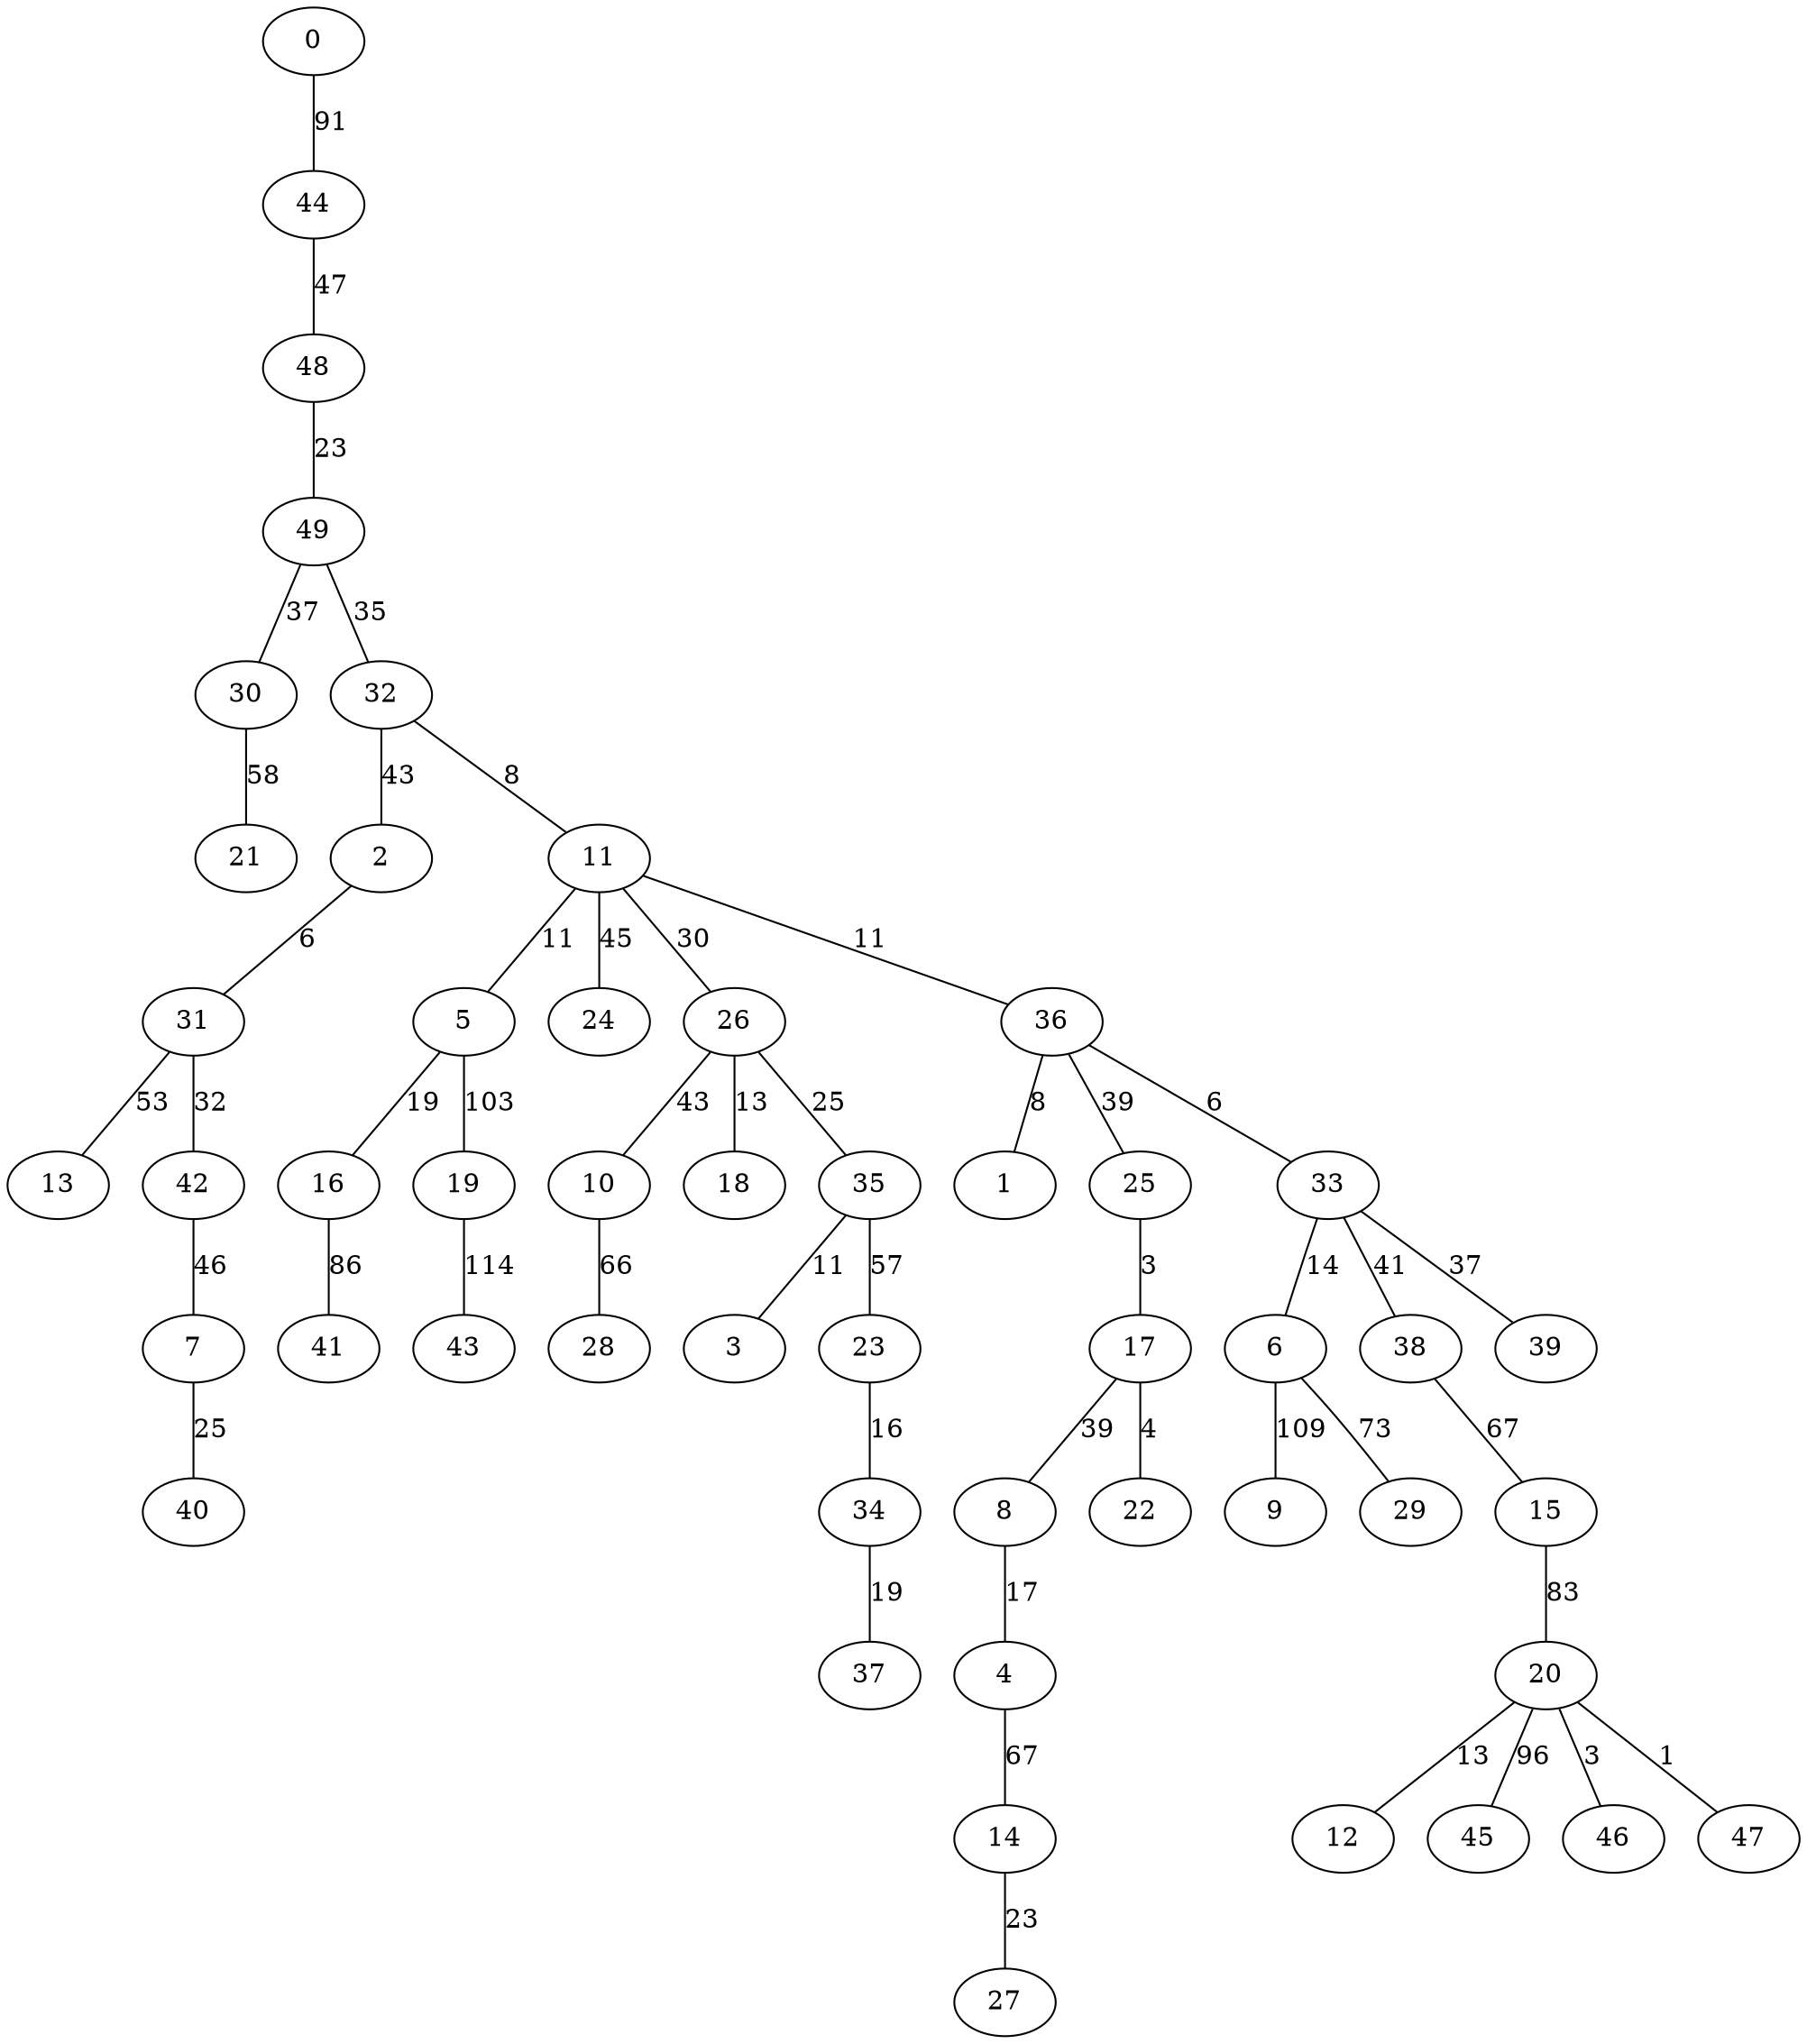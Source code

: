 strict graph G {
0;
1;
2;
3;
4;
5;
6;
7;
8;
9;
10;
11;
12;
13;
14;
15;
16;
17;
18;
19;
20;
21;
22;
23;
24;
25;
26;
27;
28;
29;
30;
31;
32;
33;
34;
35;
36;
37;
38;
39;
40;
41;
42;
43;
44;
45;
46;
47;
48;
49;
33 -- 38 [label=41];
7 -- 40 [label=25];
11 -- 24 [label=45];
44 -- 48 [label=47];
36 -- 1 [label=8];
17 -- 8 [label=39];
38 -- 15 [label=67];
6 -- 29 [label=73];
26 -- 35 [label=25];
32 -- 2 [label=43];
25 -- 17 [label=3];
15 -- 20 [label=83];
33 -- 39 [label=37];
8 -- 4 [label=17];
36 -- 25 [label=39];
31 -- 42 [label=32];
5 -- 19 [label=103];
19 -- 43 [label=114];
11 -- 5 [label=11];
31 -- 13 [label=53];
16 -- 41 [label=86];
34 -- 37 [label=19];
20 -- 47 [label=1];
10 -- 28 [label=66];
11 -- 26 [label=30];
35 -- 3 [label=11];
33 -- 6 [label=14];
32 -- 11 [label=8];
20 -- 46 [label=3];
17 -- 22 [label=4];
48 -- 49 [label=23];
20 -- 45 [label=96];
5 -- 16 [label=19];
0 -- 44 [label=91];
49 -- 30 [label=37];
20 -- 12 [label=13];
6 -- 9 [label=109];
26 -- 18 [label=13];
30 -- 21 [label=58];
26 -- 10 [label=43];
4 -- 14 [label=67];
11 -- 36 [label=11];
42 -- 7 [label=46];
36 -- 33 [label=6];
23 -- 34 [label=16];
49 -- 32 [label=35];
2 -- 31 [label=6];
14 -- 27 [label=23];
35 -- 23 [label=57];
}
